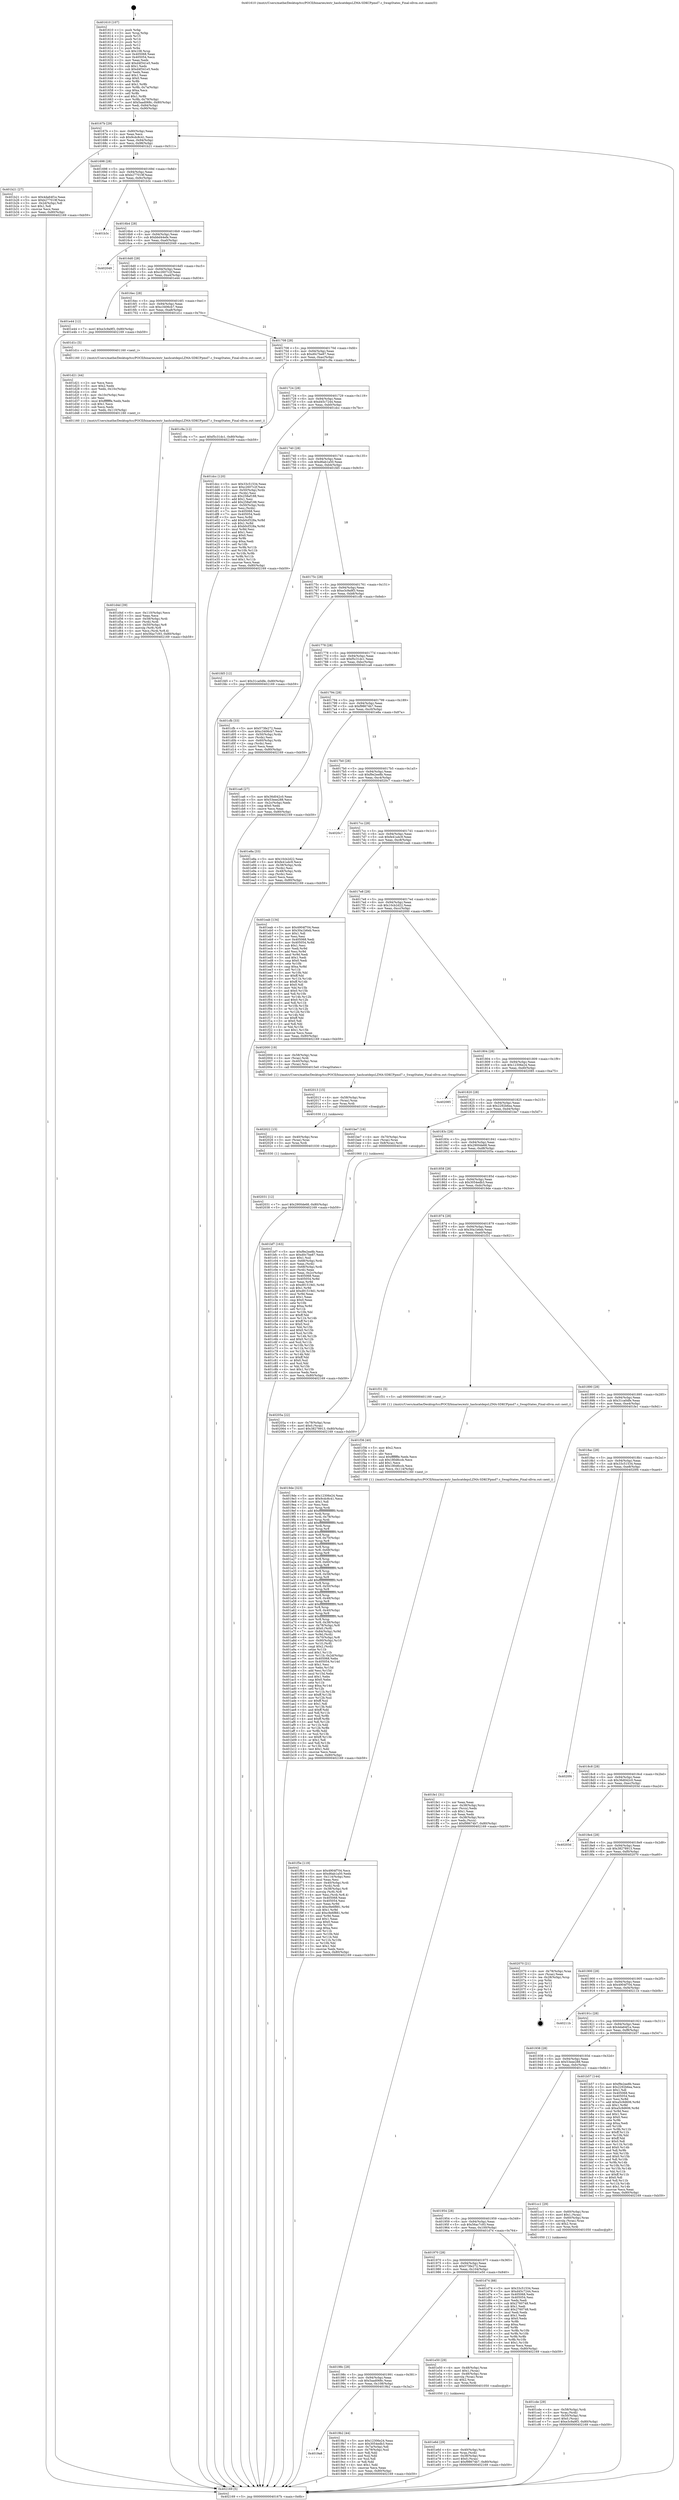 digraph "0x401610" {
  label = "0x401610 (/mnt/c/Users/mathe/Desktop/tcc/POCII/binaries/extr_hashcatdepsLZMA-SDKCPpmd7.c_SwapStates_Final-ollvm.out::main(0))"
  labelloc = "t"
  node[shape=record]

  Entry [label="",width=0.3,height=0.3,shape=circle,fillcolor=black,style=filled]
  "0x40167b" [label="{
     0x40167b [29]\l
     | [instrs]\l
     &nbsp;&nbsp;0x40167b \<+3\>: mov -0x80(%rbp),%eax\l
     &nbsp;&nbsp;0x40167e \<+2\>: mov %eax,%ecx\l
     &nbsp;&nbsp;0x401680 \<+6\>: sub $0x9cdc8c41,%ecx\l
     &nbsp;&nbsp;0x401686 \<+6\>: mov %eax,-0x94(%rbp)\l
     &nbsp;&nbsp;0x40168c \<+6\>: mov %ecx,-0x98(%rbp)\l
     &nbsp;&nbsp;0x401692 \<+6\>: je 0000000000401b21 \<main+0x511\>\l
  }"]
  "0x401b21" [label="{
     0x401b21 [27]\l
     | [instrs]\l
     &nbsp;&nbsp;0x401b21 \<+5\>: mov $0x4da64f1e,%eax\l
     &nbsp;&nbsp;0x401b26 \<+5\>: mov $0xb277019f,%ecx\l
     &nbsp;&nbsp;0x401b2b \<+3\>: mov -0x2d(%rbp),%dl\l
     &nbsp;&nbsp;0x401b2e \<+3\>: test $0x1,%dl\l
     &nbsp;&nbsp;0x401b31 \<+3\>: cmovne %ecx,%eax\l
     &nbsp;&nbsp;0x401b34 \<+3\>: mov %eax,-0x80(%rbp)\l
     &nbsp;&nbsp;0x401b37 \<+5\>: jmp 0000000000402169 \<main+0xb59\>\l
  }"]
  "0x401698" [label="{
     0x401698 [28]\l
     | [instrs]\l
     &nbsp;&nbsp;0x401698 \<+5\>: jmp 000000000040169d \<main+0x8d\>\l
     &nbsp;&nbsp;0x40169d \<+6\>: mov -0x94(%rbp),%eax\l
     &nbsp;&nbsp;0x4016a3 \<+5\>: sub $0xb277019f,%eax\l
     &nbsp;&nbsp;0x4016a8 \<+6\>: mov %eax,-0x9c(%rbp)\l
     &nbsp;&nbsp;0x4016ae \<+6\>: je 0000000000401b3c \<main+0x52c\>\l
  }"]
  Exit [label="",width=0.3,height=0.3,shape=circle,fillcolor=black,style=filled,peripheries=2]
  "0x401b3c" [label="{
     0x401b3c\l
  }", style=dashed]
  "0x4016b4" [label="{
     0x4016b4 [28]\l
     | [instrs]\l
     &nbsp;&nbsp;0x4016b4 \<+5\>: jmp 00000000004016b9 \<main+0xa9\>\l
     &nbsp;&nbsp;0x4016b9 \<+6\>: mov -0x94(%rbp),%eax\l
     &nbsp;&nbsp;0x4016bf \<+5\>: sub $0xbbd44efe,%eax\l
     &nbsp;&nbsp;0x4016c4 \<+6\>: mov %eax,-0xa0(%rbp)\l
     &nbsp;&nbsp;0x4016ca \<+6\>: je 0000000000402049 \<main+0xa39\>\l
  }"]
  "0x402031" [label="{
     0x402031 [12]\l
     | [instrs]\l
     &nbsp;&nbsp;0x402031 \<+7\>: movl $0x2900de68,-0x80(%rbp)\l
     &nbsp;&nbsp;0x402038 \<+5\>: jmp 0000000000402169 \<main+0xb59\>\l
  }"]
  "0x402049" [label="{
     0x402049\l
  }", style=dashed]
  "0x4016d0" [label="{
     0x4016d0 [28]\l
     | [instrs]\l
     &nbsp;&nbsp;0x4016d0 \<+5\>: jmp 00000000004016d5 \<main+0xc5\>\l
     &nbsp;&nbsp;0x4016d5 \<+6\>: mov -0x94(%rbp),%eax\l
     &nbsp;&nbsp;0x4016db \<+5\>: sub $0xc2607c2f,%eax\l
     &nbsp;&nbsp;0x4016e0 \<+6\>: mov %eax,-0xa4(%rbp)\l
     &nbsp;&nbsp;0x4016e6 \<+6\>: je 0000000000401e44 \<main+0x834\>\l
  }"]
  "0x402022" [label="{
     0x402022 [15]\l
     | [instrs]\l
     &nbsp;&nbsp;0x402022 \<+4\>: mov -0x40(%rbp),%rax\l
     &nbsp;&nbsp;0x402026 \<+3\>: mov (%rax),%rax\l
     &nbsp;&nbsp;0x402029 \<+3\>: mov %rax,%rdi\l
     &nbsp;&nbsp;0x40202c \<+5\>: call 0000000000401030 \<free@plt\>\l
     | [calls]\l
     &nbsp;&nbsp;0x401030 \{1\} (unknown)\l
  }"]
  "0x401e44" [label="{
     0x401e44 [12]\l
     | [instrs]\l
     &nbsp;&nbsp;0x401e44 \<+7\>: movl $0xe3c9a9f3,-0x80(%rbp)\l
     &nbsp;&nbsp;0x401e4b \<+5\>: jmp 0000000000402169 \<main+0xb59\>\l
  }"]
  "0x4016ec" [label="{
     0x4016ec [28]\l
     | [instrs]\l
     &nbsp;&nbsp;0x4016ec \<+5\>: jmp 00000000004016f1 \<main+0xe1\>\l
     &nbsp;&nbsp;0x4016f1 \<+6\>: mov -0x94(%rbp),%eax\l
     &nbsp;&nbsp;0x4016f7 \<+5\>: sub $0xc3406cb7,%eax\l
     &nbsp;&nbsp;0x4016fc \<+6\>: mov %eax,-0xa8(%rbp)\l
     &nbsp;&nbsp;0x401702 \<+6\>: je 0000000000401d1c \<main+0x70c\>\l
  }"]
  "0x402013" [label="{
     0x402013 [15]\l
     | [instrs]\l
     &nbsp;&nbsp;0x402013 \<+4\>: mov -0x58(%rbp),%rax\l
     &nbsp;&nbsp;0x402017 \<+3\>: mov (%rax),%rax\l
     &nbsp;&nbsp;0x40201a \<+3\>: mov %rax,%rdi\l
     &nbsp;&nbsp;0x40201d \<+5\>: call 0000000000401030 \<free@plt\>\l
     | [calls]\l
     &nbsp;&nbsp;0x401030 \{1\} (unknown)\l
  }"]
  "0x401d1c" [label="{
     0x401d1c [5]\l
     | [instrs]\l
     &nbsp;&nbsp;0x401d1c \<+5\>: call 0000000000401160 \<next_i\>\l
     | [calls]\l
     &nbsp;&nbsp;0x401160 \{1\} (/mnt/c/Users/mathe/Desktop/tcc/POCII/binaries/extr_hashcatdepsLZMA-SDKCPpmd7.c_SwapStates_Final-ollvm.out::next_i)\l
  }"]
  "0x401708" [label="{
     0x401708 [28]\l
     | [instrs]\l
     &nbsp;&nbsp;0x401708 \<+5\>: jmp 000000000040170d \<main+0xfd\>\l
     &nbsp;&nbsp;0x40170d \<+6\>: mov -0x94(%rbp),%eax\l
     &nbsp;&nbsp;0x401713 \<+5\>: sub $0xd0c7be87,%eax\l
     &nbsp;&nbsp;0x401718 \<+6\>: mov %eax,-0xac(%rbp)\l
     &nbsp;&nbsp;0x40171e \<+6\>: je 0000000000401c9a \<main+0x68a\>\l
  }"]
  "0x401f5e" [label="{
     0x401f5e [119]\l
     | [instrs]\l
     &nbsp;&nbsp;0x401f5e \<+5\>: mov $0x4904f704,%ecx\l
     &nbsp;&nbsp;0x401f63 \<+5\>: mov $0xd6ab1a50,%edx\l
     &nbsp;&nbsp;0x401f68 \<+6\>: mov -0x114(%rbp),%esi\l
     &nbsp;&nbsp;0x401f6e \<+3\>: imul %eax,%esi\l
     &nbsp;&nbsp;0x401f71 \<+4\>: mov -0x40(%rbp),%rdi\l
     &nbsp;&nbsp;0x401f75 \<+3\>: mov (%rdi),%rdi\l
     &nbsp;&nbsp;0x401f78 \<+4\>: mov -0x38(%rbp),%r8\l
     &nbsp;&nbsp;0x401f7c \<+3\>: movslq (%r8),%r8\l
     &nbsp;&nbsp;0x401f7f \<+4\>: mov %esi,(%rdi,%r8,4)\l
     &nbsp;&nbsp;0x401f83 \<+7\>: mov 0x405068,%eax\l
     &nbsp;&nbsp;0x401f8a \<+7\>: mov 0x405054,%esi\l
     &nbsp;&nbsp;0x401f91 \<+3\>: mov %eax,%r9d\l
     &nbsp;&nbsp;0x401f94 \<+7\>: sub $0xc9e6f881,%r9d\l
     &nbsp;&nbsp;0x401f9b \<+4\>: sub $0x1,%r9d\l
     &nbsp;&nbsp;0x401f9f \<+7\>: add $0xc9e6f881,%r9d\l
     &nbsp;&nbsp;0x401fa6 \<+4\>: imul %r9d,%eax\l
     &nbsp;&nbsp;0x401faa \<+3\>: and $0x1,%eax\l
     &nbsp;&nbsp;0x401fad \<+3\>: cmp $0x0,%eax\l
     &nbsp;&nbsp;0x401fb0 \<+4\>: sete %r10b\l
     &nbsp;&nbsp;0x401fb4 \<+3\>: cmp $0xa,%esi\l
     &nbsp;&nbsp;0x401fb7 \<+4\>: setl %r11b\l
     &nbsp;&nbsp;0x401fbb \<+3\>: mov %r10b,%bl\l
     &nbsp;&nbsp;0x401fbe \<+3\>: and %r11b,%bl\l
     &nbsp;&nbsp;0x401fc1 \<+3\>: xor %r11b,%r10b\l
     &nbsp;&nbsp;0x401fc4 \<+3\>: or %r10b,%bl\l
     &nbsp;&nbsp;0x401fc7 \<+3\>: test $0x1,%bl\l
     &nbsp;&nbsp;0x401fca \<+3\>: cmovne %edx,%ecx\l
     &nbsp;&nbsp;0x401fcd \<+3\>: mov %ecx,-0x80(%rbp)\l
     &nbsp;&nbsp;0x401fd0 \<+5\>: jmp 0000000000402169 \<main+0xb59\>\l
  }"]
  "0x401c9a" [label="{
     0x401c9a [12]\l
     | [instrs]\l
     &nbsp;&nbsp;0x401c9a \<+7\>: movl $0xf5c31dc1,-0x80(%rbp)\l
     &nbsp;&nbsp;0x401ca1 \<+5\>: jmp 0000000000402169 \<main+0xb59\>\l
  }"]
  "0x401724" [label="{
     0x401724 [28]\l
     | [instrs]\l
     &nbsp;&nbsp;0x401724 \<+5\>: jmp 0000000000401729 \<main+0x119\>\l
     &nbsp;&nbsp;0x401729 \<+6\>: mov -0x94(%rbp),%eax\l
     &nbsp;&nbsp;0x40172f \<+5\>: sub $0xd45c7244,%eax\l
     &nbsp;&nbsp;0x401734 \<+6\>: mov %eax,-0xb0(%rbp)\l
     &nbsp;&nbsp;0x40173a \<+6\>: je 0000000000401dcc \<main+0x7bc\>\l
  }"]
  "0x401f36" [label="{
     0x401f36 [40]\l
     | [instrs]\l
     &nbsp;&nbsp;0x401f36 \<+5\>: mov $0x2,%ecx\l
     &nbsp;&nbsp;0x401f3b \<+1\>: cltd\l
     &nbsp;&nbsp;0x401f3c \<+2\>: idiv %ecx\l
     &nbsp;&nbsp;0x401f3e \<+6\>: imul $0xfffffffe,%edx,%ecx\l
     &nbsp;&nbsp;0x401f44 \<+6\>: sub $0x180d6ccb,%ecx\l
     &nbsp;&nbsp;0x401f4a \<+3\>: add $0x1,%ecx\l
     &nbsp;&nbsp;0x401f4d \<+6\>: add $0x180d6ccb,%ecx\l
     &nbsp;&nbsp;0x401f53 \<+6\>: mov %ecx,-0x114(%rbp)\l
     &nbsp;&nbsp;0x401f59 \<+5\>: call 0000000000401160 \<next_i\>\l
     | [calls]\l
     &nbsp;&nbsp;0x401160 \{1\} (/mnt/c/Users/mathe/Desktop/tcc/POCII/binaries/extr_hashcatdepsLZMA-SDKCPpmd7.c_SwapStates_Final-ollvm.out::next_i)\l
  }"]
  "0x401dcc" [label="{
     0x401dcc [120]\l
     | [instrs]\l
     &nbsp;&nbsp;0x401dcc \<+5\>: mov $0x33c51534,%eax\l
     &nbsp;&nbsp;0x401dd1 \<+5\>: mov $0xc2607c2f,%ecx\l
     &nbsp;&nbsp;0x401dd6 \<+4\>: mov -0x50(%rbp),%rdx\l
     &nbsp;&nbsp;0x401dda \<+2\>: mov (%rdx),%esi\l
     &nbsp;&nbsp;0x401ddc \<+6\>: sub $0x258af188,%esi\l
     &nbsp;&nbsp;0x401de2 \<+3\>: add $0x1,%esi\l
     &nbsp;&nbsp;0x401de5 \<+6\>: add $0x258af188,%esi\l
     &nbsp;&nbsp;0x401deb \<+4\>: mov -0x50(%rbp),%rdx\l
     &nbsp;&nbsp;0x401def \<+2\>: mov %esi,(%rdx)\l
     &nbsp;&nbsp;0x401df1 \<+7\>: mov 0x405068,%esi\l
     &nbsp;&nbsp;0x401df8 \<+7\>: mov 0x405054,%edi\l
     &nbsp;&nbsp;0x401dff \<+3\>: mov %esi,%r8d\l
     &nbsp;&nbsp;0x401e02 \<+7\>: add $0xb0cf328a,%r8d\l
     &nbsp;&nbsp;0x401e09 \<+4\>: sub $0x1,%r8d\l
     &nbsp;&nbsp;0x401e0d \<+7\>: sub $0xb0cf328a,%r8d\l
     &nbsp;&nbsp;0x401e14 \<+4\>: imul %r8d,%esi\l
     &nbsp;&nbsp;0x401e18 \<+3\>: and $0x1,%esi\l
     &nbsp;&nbsp;0x401e1b \<+3\>: cmp $0x0,%esi\l
     &nbsp;&nbsp;0x401e1e \<+4\>: sete %r9b\l
     &nbsp;&nbsp;0x401e22 \<+3\>: cmp $0xa,%edi\l
     &nbsp;&nbsp;0x401e25 \<+4\>: setl %r10b\l
     &nbsp;&nbsp;0x401e29 \<+3\>: mov %r9b,%r11b\l
     &nbsp;&nbsp;0x401e2c \<+3\>: and %r10b,%r11b\l
     &nbsp;&nbsp;0x401e2f \<+3\>: xor %r10b,%r9b\l
     &nbsp;&nbsp;0x401e32 \<+3\>: or %r9b,%r11b\l
     &nbsp;&nbsp;0x401e35 \<+4\>: test $0x1,%r11b\l
     &nbsp;&nbsp;0x401e39 \<+3\>: cmovne %ecx,%eax\l
     &nbsp;&nbsp;0x401e3c \<+3\>: mov %eax,-0x80(%rbp)\l
     &nbsp;&nbsp;0x401e3f \<+5\>: jmp 0000000000402169 \<main+0xb59\>\l
  }"]
  "0x401740" [label="{
     0x401740 [28]\l
     | [instrs]\l
     &nbsp;&nbsp;0x401740 \<+5\>: jmp 0000000000401745 \<main+0x135\>\l
     &nbsp;&nbsp;0x401745 \<+6\>: mov -0x94(%rbp),%eax\l
     &nbsp;&nbsp;0x40174b \<+5\>: sub $0xd6ab1a50,%eax\l
     &nbsp;&nbsp;0x401750 \<+6\>: mov %eax,-0xb4(%rbp)\l
     &nbsp;&nbsp;0x401756 \<+6\>: je 0000000000401fd5 \<main+0x9c5\>\l
  }"]
  "0x401e6d" [label="{
     0x401e6d [29]\l
     | [instrs]\l
     &nbsp;&nbsp;0x401e6d \<+4\>: mov -0x40(%rbp),%rdi\l
     &nbsp;&nbsp;0x401e71 \<+3\>: mov %rax,(%rdi)\l
     &nbsp;&nbsp;0x401e74 \<+4\>: mov -0x38(%rbp),%rax\l
     &nbsp;&nbsp;0x401e78 \<+6\>: movl $0x0,(%rax)\l
     &nbsp;&nbsp;0x401e7e \<+7\>: movl $0xf98674b7,-0x80(%rbp)\l
     &nbsp;&nbsp;0x401e85 \<+5\>: jmp 0000000000402169 \<main+0xb59\>\l
  }"]
  "0x401fd5" [label="{
     0x401fd5 [12]\l
     | [instrs]\l
     &nbsp;&nbsp;0x401fd5 \<+7\>: movl $0x31ca0dfe,-0x80(%rbp)\l
     &nbsp;&nbsp;0x401fdc \<+5\>: jmp 0000000000402169 \<main+0xb59\>\l
  }"]
  "0x40175c" [label="{
     0x40175c [28]\l
     | [instrs]\l
     &nbsp;&nbsp;0x40175c \<+5\>: jmp 0000000000401761 \<main+0x151\>\l
     &nbsp;&nbsp;0x401761 \<+6\>: mov -0x94(%rbp),%eax\l
     &nbsp;&nbsp;0x401767 \<+5\>: sub $0xe3c9a9f3,%eax\l
     &nbsp;&nbsp;0x40176c \<+6\>: mov %eax,-0xb8(%rbp)\l
     &nbsp;&nbsp;0x401772 \<+6\>: je 0000000000401cfb \<main+0x6eb\>\l
  }"]
  "0x401d4d" [label="{
     0x401d4d [39]\l
     | [instrs]\l
     &nbsp;&nbsp;0x401d4d \<+6\>: mov -0x110(%rbp),%ecx\l
     &nbsp;&nbsp;0x401d53 \<+3\>: imul %eax,%ecx\l
     &nbsp;&nbsp;0x401d56 \<+4\>: mov -0x58(%rbp),%rdi\l
     &nbsp;&nbsp;0x401d5a \<+3\>: mov (%rdi),%rdi\l
     &nbsp;&nbsp;0x401d5d \<+4\>: mov -0x50(%rbp),%r8\l
     &nbsp;&nbsp;0x401d61 \<+3\>: movslq (%r8),%r8\l
     &nbsp;&nbsp;0x401d64 \<+4\>: mov %ecx,(%rdi,%r8,4)\l
     &nbsp;&nbsp;0x401d68 \<+7\>: movl $0x56ac7c93,-0x80(%rbp)\l
     &nbsp;&nbsp;0x401d6f \<+5\>: jmp 0000000000402169 \<main+0xb59\>\l
  }"]
  "0x401cfb" [label="{
     0x401cfb [33]\l
     | [instrs]\l
     &nbsp;&nbsp;0x401cfb \<+5\>: mov $0x573fe272,%eax\l
     &nbsp;&nbsp;0x401d00 \<+5\>: mov $0xc3406cb7,%ecx\l
     &nbsp;&nbsp;0x401d05 \<+4\>: mov -0x50(%rbp),%rdx\l
     &nbsp;&nbsp;0x401d09 \<+2\>: mov (%rdx),%esi\l
     &nbsp;&nbsp;0x401d0b \<+4\>: mov -0x60(%rbp),%rdx\l
     &nbsp;&nbsp;0x401d0f \<+2\>: cmp (%rdx),%esi\l
     &nbsp;&nbsp;0x401d11 \<+3\>: cmovl %ecx,%eax\l
     &nbsp;&nbsp;0x401d14 \<+3\>: mov %eax,-0x80(%rbp)\l
     &nbsp;&nbsp;0x401d17 \<+5\>: jmp 0000000000402169 \<main+0xb59\>\l
  }"]
  "0x401778" [label="{
     0x401778 [28]\l
     | [instrs]\l
     &nbsp;&nbsp;0x401778 \<+5\>: jmp 000000000040177d \<main+0x16d\>\l
     &nbsp;&nbsp;0x40177d \<+6\>: mov -0x94(%rbp),%eax\l
     &nbsp;&nbsp;0x401783 \<+5\>: sub $0xf5c31dc1,%eax\l
     &nbsp;&nbsp;0x401788 \<+6\>: mov %eax,-0xbc(%rbp)\l
     &nbsp;&nbsp;0x40178e \<+6\>: je 0000000000401ca6 \<main+0x696\>\l
  }"]
  "0x401d21" [label="{
     0x401d21 [44]\l
     | [instrs]\l
     &nbsp;&nbsp;0x401d21 \<+2\>: xor %ecx,%ecx\l
     &nbsp;&nbsp;0x401d23 \<+5\>: mov $0x2,%edx\l
     &nbsp;&nbsp;0x401d28 \<+6\>: mov %edx,-0x10c(%rbp)\l
     &nbsp;&nbsp;0x401d2e \<+1\>: cltd\l
     &nbsp;&nbsp;0x401d2f \<+6\>: mov -0x10c(%rbp),%esi\l
     &nbsp;&nbsp;0x401d35 \<+2\>: idiv %esi\l
     &nbsp;&nbsp;0x401d37 \<+6\>: imul $0xfffffffe,%edx,%edx\l
     &nbsp;&nbsp;0x401d3d \<+3\>: sub $0x1,%ecx\l
     &nbsp;&nbsp;0x401d40 \<+2\>: sub %ecx,%edx\l
     &nbsp;&nbsp;0x401d42 \<+6\>: mov %edx,-0x110(%rbp)\l
     &nbsp;&nbsp;0x401d48 \<+5\>: call 0000000000401160 \<next_i\>\l
     | [calls]\l
     &nbsp;&nbsp;0x401160 \{1\} (/mnt/c/Users/mathe/Desktop/tcc/POCII/binaries/extr_hashcatdepsLZMA-SDKCPpmd7.c_SwapStates_Final-ollvm.out::next_i)\l
  }"]
  "0x401ca6" [label="{
     0x401ca6 [27]\l
     | [instrs]\l
     &nbsp;&nbsp;0x401ca6 \<+5\>: mov $0x36d042c0,%eax\l
     &nbsp;&nbsp;0x401cab \<+5\>: mov $0x53eee288,%ecx\l
     &nbsp;&nbsp;0x401cb0 \<+3\>: mov -0x2c(%rbp),%edx\l
     &nbsp;&nbsp;0x401cb3 \<+3\>: cmp $0x0,%edx\l
     &nbsp;&nbsp;0x401cb6 \<+3\>: cmove %ecx,%eax\l
     &nbsp;&nbsp;0x401cb9 \<+3\>: mov %eax,-0x80(%rbp)\l
     &nbsp;&nbsp;0x401cbc \<+5\>: jmp 0000000000402169 \<main+0xb59\>\l
  }"]
  "0x401794" [label="{
     0x401794 [28]\l
     | [instrs]\l
     &nbsp;&nbsp;0x401794 \<+5\>: jmp 0000000000401799 \<main+0x189\>\l
     &nbsp;&nbsp;0x401799 \<+6\>: mov -0x94(%rbp),%eax\l
     &nbsp;&nbsp;0x40179f \<+5\>: sub $0xf98674b7,%eax\l
     &nbsp;&nbsp;0x4017a4 \<+6\>: mov %eax,-0xc0(%rbp)\l
     &nbsp;&nbsp;0x4017aa \<+6\>: je 0000000000401e8a \<main+0x87a\>\l
  }"]
  "0x401cde" [label="{
     0x401cde [29]\l
     | [instrs]\l
     &nbsp;&nbsp;0x401cde \<+4\>: mov -0x58(%rbp),%rdi\l
     &nbsp;&nbsp;0x401ce2 \<+3\>: mov %rax,(%rdi)\l
     &nbsp;&nbsp;0x401ce5 \<+4\>: mov -0x50(%rbp),%rax\l
     &nbsp;&nbsp;0x401ce9 \<+6\>: movl $0x0,(%rax)\l
     &nbsp;&nbsp;0x401cef \<+7\>: movl $0xe3c9a9f3,-0x80(%rbp)\l
     &nbsp;&nbsp;0x401cf6 \<+5\>: jmp 0000000000402169 \<main+0xb59\>\l
  }"]
  "0x401e8a" [label="{
     0x401e8a [33]\l
     | [instrs]\l
     &nbsp;&nbsp;0x401e8a \<+5\>: mov $0x10cb2d22,%eax\l
     &nbsp;&nbsp;0x401e8f \<+5\>: mov $0xfe41a4c9,%ecx\l
     &nbsp;&nbsp;0x401e94 \<+4\>: mov -0x38(%rbp),%rdx\l
     &nbsp;&nbsp;0x401e98 \<+2\>: mov (%rdx),%esi\l
     &nbsp;&nbsp;0x401e9a \<+4\>: mov -0x48(%rbp),%rdx\l
     &nbsp;&nbsp;0x401e9e \<+2\>: cmp (%rdx),%esi\l
     &nbsp;&nbsp;0x401ea0 \<+3\>: cmovl %ecx,%eax\l
     &nbsp;&nbsp;0x401ea3 \<+3\>: mov %eax,-0x80(%rbp)\l
     &nbsp;&nbsp;0x401ea6 \<+5\>: jmp 0000000000402169 \<main+0xb59\>\l
  }"]
  "0x4017b0" [label="{
     0x4017b0 [28]\l
     | [instrs]\l
     &nbsp;&nbsp;0x4017b0 \<+5\>: jmp 00000000004017b5 \<main+0x1a5\>\l
     &nbsp;&nbsp;0x4017b5 \<+6\>: mov -0x94(%rbp),%eax\l
     &nbsp;&nbsp;0x4017bb \<+5\>: sub $0xf9e2ee8b,%eax\l
     &nbsp;&nbsp;0x4017c0 \<+6\>: mov %eax,-0xc4(%rbp)\l
     &nbsp;&nbsp;0x4017c6 \<+6\>: je 00000000004020c7 \<main+0xab7\>\l
  }"]
  "0x401bf7" [label="{
     0x401bf7 [163]\l
     | [instrs]\l
     &nbsp;&nbsp;0x401bf7 \<+5\>: mov $0xf9e2ee8b,%ecx\l
     &nbsp;&nbsp;0x401bfc \<+5\>: mov $0xd0c7be87,%edx\l
     &nbsp;&nbsp;0x401c01 \<+3\>: mov $0x1,%sil\l
     &nbsp;&nbsp;0x401c04 \<+4\>: mov -0x68(%rbp),%rdi\l
     &nbsp;&nbsp;0x401c08 \<+2\>: mov %eax,(%rdi)\l
     &nbsp;&nbsp;0x401c0a \<+4\>: mov -0x68(%rbp),%rdi\l
     &nbsp;&nbsp;0x401c0e \<+2\>: mov (%rdi),%eax\l
     &nbsp;&nbsp;0x401c10 \<+3\>: mov %eax,-0x2c(%rbp)\l
     &nbsp;&nbsp;0x401c13 \<+7\>: mov 0x405068,%eax\l
     &nbsp;&nbsp;0x401c1a \<+8\>: mov 0x405054,%r8d\l
     &nbsp;&nbsp;0x401c22 \<+3\>: mov %eax,%r9d\l
     &nbsp;&nbsp;0x401c25 \<+7\>: sub $0xd91519d1,%r9d\l
     &nbsp;&nbsp;0x401c2c \<+4\>: sub $0x1,%r9d\l
     &nbsp;&nbsp;0x401c30 \<+7\>: add $0xd91519d1,%r9d\l
     &nbsp;&nbsp;0x401c37 \<+4\>: imul %r9d,%eax\l
     &nbsp;&nbsp;0x401c3b \<+3\>: and $0x1,%eax\l
     &nbsp;&nbsp;0x401c3e \<+3\>: cmp $0x0,%eax\l
     &nbsp;&nbsp;0x401c41 \<+4\>: sete %r10b\l
     &nbsp;&nbsp;0x401c45 \<+4\>: cmp $0xa,%r8d\l
     &nbsp;&nbsp;0x401c49 \<+4\>: setl %r11b\l
     &nbsp;&nbsp;0x401c4d \<+3\>: mov %r10b,%bl\l
     &nbsp;&nbsp;0x401c50 \<+3\>: xor $0xff,%bl\l
     &nbsp;&nbsp;0x401c53 \<+3\>: mov %r11b,%r14b\l
     &nbsp;&nbsp;0x401c56 \<+4\>: xor $0xff,%r14b\l
     &nbsp;&nbsp;0x401c5a \<+4\>: xor $0x0,%sil\l
     &nbsp;&nbsp;0x401c5e \<+3\>: mov %bl,%r15b\l
     &nbsp;&nbsp;0x401c61 \<+4\>: and $0x0,%r15b\l
     &nbsp;&nbsp;0x401c65 \<+3\>: and %sil,%r10b\l
     &nbsp;&nbsp;0x401c68 \<+3\>: mov %r14b,%r12b\l
     &nbsp;&nbsp;0x401c6b \<+4\>: and $0x0,%r12b\l
     &nbsp;&nbsp;0x401c6f \<+3\>: and %sil,%r11b\l
     &nbsp;&nbsp;0x401c72 \<+3\>: or %r10b,%r15b\l
     &nbsp;&nbsp;0x401c75 \<+3\>: or %r11b,%r12b\l
     &nbsp;&nbsp;0x401c78 \<+3\>: xor %r12b,%r15b\l
     &nbsp;&nbsp;0x401c7b \<+3\>: or %r14b,%bl\l
     &nbsp;&nbsp;0x401c7e \<+3\>: xor $0xff,%bl\l
     &nbsp;&nbsp;0x401c81 \<+4\>: or $0x0,%sil\l
     &nbsp;&nbsp;0x401c85 \<+3\>: and %sil,%bl\l
     &nbsp;&nbsp;0x401c88 \<+3\>: or %bl,%r15b\l
     &nbsp;&nbsp;0x401c8b \<+4\>: test $0x1,%r15b\l
     &nbsp;&nbsp;0x401c8f \<+3\>: cmovne %edx,%ecx\l
     &nbsp;&nbsp;0x401c92 \<+3\>: mov %ecx,-0x80(%rbp)\l
     &nbsp;&nbsp;0x401c95 \<+5\>: jmp 0000000000402169 \<main+0xb59\>\l
  }"]
  "0x4020c7" [label="{
     0x4020c7\l
  }", style=dashed]
  "0x4017cc" [label="{
     0x4017cc [28]\l
     | [instrs]\l
     &nbsp;&nbsp;0x4017cc \<+5\>: jmp 00000000004017d1 \<main+0x1c1\>\l
     &nbsp;&nbsp;0x4017d1 \<+6\>: mov -0x94(%rbp),%eax\l
     &nbsp;&nbsp;0x4017d7 \<+5\>: sub $0xfe41a4c9,%eax\l
     &nbsp;&nbsp;0x4017dc \<+6\>: mov %eax,-0xc8(%rbp)\l
     &nbsp;&nbsp;0x4017e2 \<+6\>: je 0000000000401eab \<main+0x89b\>\l
  }"]
  "0x401610" [label="{
     0x401610 [107]\l
     | [instrs]\l
     &nbsp;&nbsp;0x401610 \<+1\>: push %rbp\l
     &nbsp;&nbsp;0x401611 \<+3\>: mov %rsp,%rbp\l
     &nbsp;&nbsp;0x401614 \<+2\>: push %r15\l
     &nbsp;&nbsp;0x401616 \<+2\>: push %r14\l
     &nbsp;&nbsp;0x401618 \<+2\>: push %r13\l
     &nbsp;&nbsp;0x40161a \<+2\>: push %r12\l
     &nbsp;&nbsp;0x40161c \<+1\>: push %rbx\l
     &nbsp;&nbsp;0x40161d \<+7\>: sub $0x108,%rsp\l
     &nbsp;&nbsp;0x401624 \<+7\>: mov 0x405068,%eax\l
     &nbsp;&nbsp;0x40162b \<+7\>: mov 0x405054,%ecx\l
     &nbsp;&nbsp;0x401632 \<+2\>: mov %eax,%edx\l
     &nbsp;&nbsp;0x401634 \<+6\>: add $0xd4f341e5,%edx\l
     &nbsp;&nbsp;0x40163a \<+3\>: sub $0x1,%edx\l
     &nbsp;&nbsp;0x40163d \<+6\>: sub $0xd4f341e5,%edx\l
     &nbsp;&nbsp;0x401643 \<+3\>: imul %edx,%eax\l
     &nbsp;&nbsp;0x401646 \<+3\>: and $0x1,%eax\l
     &nbsp;&nbsp;0x401649 \<+3\>: cmp $0x0,%eax\l
     &nbsp;&nbsp;0x40164c \<+4\>: sete %r8b\l
     &nbsp;&nbsp;0x401650 \<+4\>: and $0x1,%r8b\l
     &nbsp;&nbsp;0x401654 \<+4\>: mov %r8b,-0x7a(%rbp)\l
     &nbsp;&nbsp;0x401658 \<+3\>: cmp $0xa,%ecx\l
     &nbsp;&nbsp;0x40165b \<+4\>: setl %r8b\l
     &nbsp;&nbsp;0x40165f \<+4\>: and $0x1,%r8b\l
     &nbsp;&nbsp;0x401663 \<+4\>: mov %r8b,-0x79(%rbp)\l
     &nbsp;&nbsp;0x401667 \<+7\>: movl $0x5aad068c,-0x80(%rbp)\l
     &nbsp;&nbsp;0x40166e \<+6\>: mov %edi,-0x84(%rbp)\l
     &nbsp;&nbsp;0x401674 \<+7\>: mov %rsi,-0x90(%rbp)\l
  }"]
  "0x401eab" [label="{
     0x401eab [134]\l
     | [instrs]\l
     &nbsp;&nbsp;0x401eab \<+5\>: mov $0x4904f704,%eax\l
     &nbsp;&nbsp;0x401eb0 \<+5\>: mov $0x30a1b6eb,%ecx\l
     &nbsp;&nbsp;0x401eb5 \<+2\>: mov $0x1,%dl\l
     &nbsp;&nbsp;0x401eb7 \<+2\>: xor %esi,%esi\l
     &nbsp;&nbsp;0x401eb9 \<+7\>: mov 0x405068,%edi\l
     &nbsp;&nbsp;0x401ec0 \<+8\>: mov 0x405054,%r8d\l
     &nbsp;&nbsp;0x401ec8 \<+3\>: sub $0x1,%esi\l
     &nbsp;&nbsp;0x401ecb \<+3\>: mov %edi,%r9d\l
     &nbsp;&nbsp;0x401ece \<+3\>: add %esi,%r9d\l
     &nbsp;&nbsp;0x401ed1 \<+4\>: imul %r9d,%edi\l
     &nbsp;&nbsp;0x401ed5 \<+3\>: and $0x1,%edi\l
     &nbsp;&nbsp;0x401ed8 \<+3\>: cmp $0x0,%edi\l
     &nbsp;&nbsp;0x401edb \<+4\>: sete %r10b\l
     &nbsp;&nbsp;0x401edf \<+4\>: cmp $0xa,%r8d\l
     &nbsp;&nbsp;0x401ee3 \<+4\>: setl %r11b\l
     &nbsp;&nbsp;0x401ee7 \<+3\>: mov %r10b,%bl\l
     &nbsp;&nbsp;0x401eea \<+3\>: xor $0xff,%bl\l
     &nbsp;&nbsp;0x401eed \<+3\>: mov %r11b,%r14b\l
     &nbsp;&nbsp;0x401ef0 \<+4\>: xor $0xff,%r14b\l
     &nbsp;&nbsp;0x401ef4 \<+3\>: xor $0x0,%dl\l
     &nbsp;&nbsp;0x401ef7 \<+3\>: mov %bl,%r15b\l
     &nbsp;&nbsp;0x401efa \<+4\>: and $0x0,%r15b\l
     &nbsp;&nbsp;0x401efe \<+3\>: and %dl,%r10b\l
     &nbsp;&nbsp;0x401f01 \<+3\>: mov %r14b,%r12b\l
     &nbsp;&nbsp;0x401f04 \<+4\>: and $0x0,%r12b\l
     &nbsp;&nbsp;0x401f08 \<+3\>: and %dl,%r11b\l
     &nbsp;&nbsp;0x401f0b \<+3\>: or %r10b,%r15b\l
     &nbsp;&nbsp;0x401f0e \<+3\>: or %r11b,%r12b\l
     &nbsp;&nbsp;0x401f11 \<+3\>: xor %r12b,%r15b\l
     &nbsp;&nbsp;0x401f14 \<+3\>: or %r14b,%bl\l
     &nbsp;&nbsp;0x401f17 \<+3\>: xor $0xff,%bl\l
     &nbsp;&nbsp;0x401f1a \<+3\>: or $0x0,%dl\l
     &nbsp;&nbsp;0x401f1d \<+2\>: and %dl,%bl\l
     &nbsp;&nbsp;0x401f1f \<+3\>: or %bl,%r15b\l
     &nbsp;&nbsp;0x401f22 \<+4\>: test $0x1,%r15b\l
     &nbsp;&nbsp;0x401f26 \<+3\>: cmovne %ecx,%eax\l
     &nbsp;&nbsp;0x401f29 \<+3\>: mov %eax,-0x80(%rbp)\l
     &nbsp;&nbsp;0x401f2c \<+5\>: jmp 0000000000402169 \<main+0xb59\>\l
  }"]
  "0x4017e8" [label="{
     0x4017e8 [28]\l
     | [instrs]\l
     &nbsp;&nbsp;0x4017e8 \<+5\>: jmp 00000000004017ed \<main+0x1dd\>\l
     &nbsp;&nbsp;0x4017ed \<+6\>: mov -0x94(%rbp),%eax\l
     &nbsp;&nbsp;0x4017f3 \<+5\>: sub $0x10cb2d22,%eax\l
     &nbsp;&nbsp;0x4017f8 \<+6\>: mov %eax,-0xcc(%rbp)\l
     &nbsp;&nbsp;0x4017fe \<+6\>: je 0000000000402000 \<main+0x9f0\>\l
  }"]
  "0x402169" [label="{
     0x402169 [5]\l
     | [instrs]\l
     &nbsp;&nbsp;0x402169 \<+5\>: jmp 000000000040167b \<main+0x6b\>\l
  }"]
  "0x402000" [label="{
     0x402000 [19]\l
     | [instrs]\l
     &nbsp;&nbsp;0x402000 \<+4\>: mov -0x58(%rbp),%rax\l
     &nbsp;&nbsp;0x402004 \<+3\>: mov (%rax),%rdi\l
     &nbsp;&nbsp;0x402007 \<+4\>: mov -0x40(%rbp),%rax\l
     &nbsp;&nbsp;0x40200b \<+3\>: mov (%rax),%rsi\l
     &nbsp;&nbsp;0x40200e \<+5\>: call 00000000004015e0 \<SwapStates\>\l
     | [calls]\l
     &nbsp;&nbsp;0x4015e0 \{1\} (/mnt/c/Users/mathe/Desktop/tcc/POCII/binaries/extr_hashcatdepsLZMA-SDKCPpmd7.c_SwapStates_Final-ollvm.out::SwapStates)\l
  }"]
  "0x401804" [label="{
     0x401804 [28]\l
     | [instrs]\l
     &nbsp;&nbsp;0x401804 \<+5\>: jmp 0000000000401809 \<main+0x1f9\>\l
     &nbsp;&nbsp;0x401809 \<+6\>: mov -0x94(%rbp),%eax\l
     &nbsp;&nbsp;0x40180f \<+5\>: sub $0x12306e24,%eax\l
     &nbsp;&nbsp;0x401814 \<+6\>: mov %eax,-0xd0(%rbp)\l
     &nbsp;&nbsp;0x40181a \<+6\>: je 0000000000402085 \<main+0xa75\>\l
  }"]
  "0x4019a8" [label="{
     0x4019a8\l
  }", style=dashed]
  "0x402085" [label="{
     0x402085\l
  }", style=dashed]
  "0x401820" [label="{
     0x401820 [28]\l
     | [instrs]\l
     &nbsp;&nbsp;0x401820 \<+5\>: jmp 0000000000401825 \<main+0x215\>\l
     &nbsp;&nbsp;0x401825 \<+6\>: mov -0x94(%rbp),%eax\l
     &nbsp;&nbsp;0x40182b \<+5\>: sub $0x2292b6ea,%eax\l
     &nbsp;&nbsp;0x401830 \<+6\>: mov %eax,-0xd4(%rbp)\l
     &nbsp;&nbsp;0x401836 \<+6\>: je 0000000000401be7 \<main+0x5d7\>\l
  }"]
  "0x4019b2" [label="{
     0x4019b2 [44]\l
     | [instrs]\l
     &nbsp;&nbsp;0x4019b2 \<+5\>: mov $0x12306e24,%eax\l
     &nbsp;&nbsp;0x4019b7 \<+5\>: mov $0x3054edb3,%ecx\l
     &nbsp;&nbsp;0x4019bc \<+3\>: mov -0x7a(%rbp),%dl\l
     &nbsp;&nbsp;0x4019bf \<+4\>: mov -0x79(%rbp),%sil\l
     &nbsp;&nbsp;0x4019c3 \<+3\>: mov %dl,%dil\l
     &nbsp;&nbsp;0x4019c6 \<+3\>: and %sil,%dil\l
     &nbsp;&nbsp;0x4019c9 \<+3\>: xor %sil,%dl\l
     &nbsp;&nbsp;0x4019cc \<+3\>: or %dl,%dil\l
     &nbsp;&nbsp;0x4019cf \<+4\>: test $0x1,%dil\l
     &nbsp;&nbsp;0x4019d3 \<+3\>: cmovne %ecx,%eax\l
     &nbsp;&nbsp;0x4019d6 \<+3\>: mov %eax,-0x80(%rbp)\l
     &nbsp;&nbsp;0x4019d9 \<+5\>: jmp 0000000000402169 \<main+0xb59\>\l
  }"]
  "0x401be7" [label="{
     0x401be7 [16]\l
     | [instrs]\l
     &nbsp;&nbsp;0x401be7 \<+4\>: mov -0x70(%rbp),%rax\l
     &nbsp;&nbsp;0x401beb \<+3\>: mov (%rax),%rax\l
     &nbsp;&nbsp;0x401bee \<+4\>: mov 0x8(%rax),%rdi\l
     &nbsp;&nbsp;0x401bf2 \<+5\>: call 0000000000401060 \<atoi@plt\>\l
     | [calls]\l
     &nbsp;&nbsp;0x401060 \{1\} (unknown)\l
  }"]
  "0x40183c" [label="{
     0x40183c [28]\l
     | [instrs]\l
     &nbsp;&nbsp;0x40183c \<+5\>: jmp 0000000000401841 \<main+0x231\>\l
     &nbsp;&nbsp;0x401841 \<+6\>: mov -0x94(%rbp),%eax\l
     &nbsp;&nbsp;0x401847 \<+5\>: sub $0x2900de68,%eax\l
     &nbsp;&nbsp;0x40184c \<+6\>: mov %eax,-0xd8(%rbp)\l
     &nbsp;&nbsp;0x401852 \<+6\>: je 000000000040205a \<main+0xa4a\>\l
  }"]
  "0x40198c" [label="{
     0x40198c [28]\l
     | [instrs]\l
     &nbsp;&nbsp;0x40198c \<+5\>: jmp 0000000000401991 \<main+0x381\>\l
     &nbsp;&nbsp;0x401991 \<+6\>: mov -0x94(%rbp),%eax\l
     &nbsp;&nbsp;0x401997 \<+5\>: sub $0x5aad068c,%eax\l
     &nbsp;&nbsp;0x40199c \<+6\>: mov %eax,-0x108(%rbp)\l
     &nbsp;&nbsp;0x4019a2 \<+6\>: je 00000000004019b2 \<main+0x3a2\>\l
  }"]
  "0x40205a" [label="{
     0x40205a [22]\l
     | [instrs]\l
     &nbsp;&nbsp;0x40205a \<+4\>: mov -0x78(%rbp),%rax\l
     &nbsp;&nbsp;0x40205e \<+6\>: movl $0x0,(%rax)\l
     &nbsp;&nbsp;0x402064 \<+7\>: movl $0x38278913,-0x80(%rbp)\l
     &nbsp;&nbsp;0x40206b \<+5\>: jmp 0000000000402169 \<main+0xb59\>\l
  }"]
  "0x401858" [label="{
     0x401858 [28]\l
     | [instrs]\l
     &nbsp;&nbsp;0x401858 \<+5\>: jmp 000000000040185d \<main+0x24d\>\l
     &nbsp;&nbsp;0x40185d \<+6\>: mov -0x94(%rbp),%eax\l
     &nbsp;&nbsp;0x401863 \<+5\>: sub $0x3054edb3,%eax\l
     &nbsp;&nbsp;0x401868 \<+6\>: mov %eax,-0xdc(%rbp)\l
     &nbsp;&nbsp;0x40186e \<+6\>: je 00000000004019de \<main+0x3ce\>\l
  }"]
  "0x401e50" [label="{
     0x401e50 [29]\l
     | [instrs]\l
     &nbsp;&nbsp;0x401e50 \<+4\>: mov -0x48(%rbp),%rax\l
     &nbsp;&nbsp;0x401e54 \<+6\>: movl $0x1,(%rax)\l
     &nbsp;&nbsp;0x401e5a \<+4\>: mov -0x48(%rbp),%rax\l
     &nbsp;&nbsp;0x401e5e \<+3\>: movslq (%rax),%rax\l
     &nbsp;&nbsp;0x401e61 \<+4\>: shl $0x2,%rax\l
     &nbsp;&nbsp;0x401e65 \<+3\>: mov %rax,%rdi\l
     &nbsp;&nbsp;0x401e68 \<+5\>: call 0000000000401050 \<malloc@plt\>\l
     | [calls]\l
     &nbsp;&nbsp;0x401050 \{1\} (unknown)\l
  }"]
  "0x4019de" [label="{
     0x4019de [323]\l
     | [instrs]\l
     &nbsp;&nbsp;0x4019de \<+5\>: mov $0x12306e24,%eax\l
     &nbsp;&nbsp;0x4019e3 \<+5\>: mov $0x9cdc8c41,%ecx\l
     &nbsp;&nbsp;0x4019e8 \<+2\>: mov $0x1,%dl\l
     &nbsp;&nbsp;0x4019ea \<+2\>: xor %esi,%esi\l
     &nbsp;&nbsp;0x4019ec \<+3\>: mov %rsp,%rdi\l
     &nbsp;&nbsp;0x4019ef \<+4\>: add $0xfffffffffffffff0,%rdi\l
     &nbsp;&nbsp;0x4019f3 \<+3\>: mov %rdi,%rsp\l
     &nbsp;&nbsp;0x4019f6 \<+4\>: mov %rdi,-0x78(%rbp)\l
     &nbsp;&nbsp;0x4019fa \<+3\>: mov %rsp,%rdi\l
     &nbsp;&nbsp;0x4019fd \<+4\>: add $0xfffffffffffffff0,%rdi\l
     &nbsp;&nbsp;0x401a01 \<+3\>: mov %rdi,%rsp\l
     &nbsp;&nbsp;0x401a04 \<+3\>: mov %rsp,%r8\l
     &nbsp;&nbsp;0x401a07 \<+4\>: add $0xfffffffffffffff0,%r8\l
     &nbsp;&nbsp;0x401a0b \<+3\>: mov %r8,%rsp\l
     &nbsp;&nbsp;0x401a0e \<+4\>: mov %r8,-0x70(%rbp)\l
     &nbsp;&nbsp;0x401a12 \<+3\>: mov %rsp,%r8\l
     &nbsp;&nbsp;0x401a15 \<+4\>: add $0xfffffffffffffff0,%r8\l
     &nbsp;&nbsp;0x401a19 \<+3\>: mov %r8,%rsp\l
     &nbsp;&nbsp;0x401a1c \<+4\>: mov %r8,-0x68(%rbp)\l
     &nbsp;&nbsp;0x401a20 \<+3\>: mov %rsp,%r8\l
     &nbsp;&nbsp;0x401a23 \<+4\>: add $0xfffffffffffffff0,%r8\l
     &nbsp;&nbsp;0x401a27 \<+3\>: mov %r8,%rsp\l
     &nbsp;&nbsp;0x401a2a \<+4\>: mov %r8,-0x60(%rbp)\l
     &nbsp;&nbsp;0x401a2e \<+3\>: mov %rsp,%r8\l
     &nbsp;&nbsp;0x401a31 \<+4\>: add $0xfffffffffffffff0,%r8\l
     &nbsp;&nbsp;0x401a35 \<+3\>: mov %r8,%rsp\l
     &nbsp;&nbsp;0x401a38 \<+4\>: mov %r8,-0x58(%rbp)\l
     &nbsp;&nbsp;0x401a3c \<+3\>: mov %rsp,%r8\l
     &nbsp;&nbsp;0x401a3f \<+4\>: add $0xfffffffffffffff0,%r8\l
     &nbsp;&nbsp;0x401a43 \<+3\>: mov %r8,%rsp\l
     &nbsp;&nbsp;0x401a46 \<+4\>: mov %r8,-0x50(%rbp)\l
     &nbsp;&nbsp;0x401a4a \<+3\>: mov %rsp,%r8\l
     &nbsp;&nbsp;0x401a4d \<+4\>: add $0xfffffffffffffff0,%r8\l
     &nbsp;&nbsp;0x401a51 \<+3\>: mov %r8,%rsp\l
     &nbsp;&nbsp;0x401a54 \<+4\>: mov %r8,-0x48(%rbp)\l
     &nbsp;&nbsp;0x401a58 \<+3\>: mov %rsp,%r8\l
     &nbsp;&nbsp;0x401a5b \<+4\>: add $0xfffffffffffffff0,%r8\l
     &nbsp;&nbsp;0x401a5f \<+3\>: mov %r8,%rsp\l
     &nbsp;&nbsp;0x401a62 \<+4\>: mov %r8,-0x40(%rbp)\l
     &nbsp;&nbsp;0x401a66 \<+3\>: mov %rsp,%r8\l
     &nbsp;&nbsp;0x401a69 \<+4\>: add $0xfffffffffffffff0,%r8\l
     &nbsp;&nbsp;0x401a6d \<+3\>: mov %r8,%rsp\l
     &nbsp;&nbsp;0x401a70 \<+4\>: mov %r8,-0x38(%rbp)\l
     &nbsp;&nbsp;0x401a74 \<+4\>: mov -0x78(%rbp),%r8\l
     &nbsp;&nbsp;0x401a78 \<+7\>: movl $0x0,(%r8)\l
     &nbsp;&nbsp;0x401a7f \<+7\>: mov -0x84(%rbp),%r9d\l
     &nbsp;&nbsp;0x401a86 \<+3\>: mov %r9d,(%rdi)\l
     &nbsp;&nbsp;0x401a89 \<+4\>: mov -0x70(%rbp),%r8\l
     &nbsp;&nbsp;0x401a8d \<+7\>: mov -0x90(%rbp),%r10\l
     &nbsp;&nbsp;0x401a94 \<+3\>: mov %r10,(%r8)\l
     &nbsp;&nbsp;0x401a97 \<+3\>: cmpl $0x2,(%rdi)\l
     &nbsp;&nbsp;0x401a9a \<+4\>: setne %r11b\l
     &nbsp;&nbsp;0x401a9e \<+4\>: and $0x1,%r11b\l
     &nbsp;&nbsp;0x401aa2 \<+4\>: mov %r11b,-0x2d(%rbp)\l
     &nbsp;&nbsp;0x401aa6 \<+7\>: mov 0x405068,%ebx\l
     &nbsp;&nbsp;0x401aad \<+8\>: mov 0x405054,%r14d\l
     &nbsp;&nbsp;0x401ab5 \<+3\>: sub $0x1,%esi\l
     &nbsp;&nbsp;0x401ab8 \<+3\>: mov %ebx,%r15d\l
     &nbsp;&nbsp;0x401abb \<+3\>: add %esi,%r15d\l
     &nbsp;&nbsp;0x401abe \<+4\>: imul %r15d,%ebx\l
     &nbsp;&nbsp;0x401ac2 \<+3\>: and $0x1,%ebx\l
     &nbsp;&nbsp;0x401ac5 \<+3\>: cmp $0x0,%ebx\l
     &nbsp;&nbsp;0x401ac8 \<+4\>: sete %r11b\l
     &nbsp;&nbsp;0x401acc \<+4\>: cmp $0xa,%r14d\l
     &nbsp;&nbsp;0x401ad0 \<+4\>: setl %r12b\l
     &nbsp;&nbsp;0x401ad4 \<+3\>: mov %r11b,%r13b\l
     &nbsp;&nbsp;0x401ad7 \<+4\>: xor $0xff,%r13b\l
     &nbsp;&nbsp;0x401adb \<+3\>: mov %r12b,%sil\l
     &nbsp;&nbsp;0x401ade \<+4\>: xor $0xff,%sil\l
     &nbsp;&nbsp;0x401ae2 \<+3\>: xor $0x1,%dl\l
     &nbsp;&nbsp;0x401ae5 \<+3\>: mov %r13b,%dil\l
     &nbsp;&nbsp;0x401ae8 \<+4\>: and $0xff,%dil\l
     &nbsp;&nbsp;0x401aec \<+3\>: and %dl,%r11b\l
     &nbsp;&nbsp;0x401aef \<+3\>: mov %sil,%r8b\l
     &nbsp;&nbsp;0x401af2 \<+4\>: and $0xff,%r8b\l
     &nbsp;&nbsp;0x401af6 \<+3\>: and %dl,%r12b\l
     &nbsp;&nbsp;0x401af9 \<+3\>: or %r11b,%dil\l
     &nbsp;&nbsp;0x401afc \<+3\>: or %r12b,%r8b\l
     &nbsp;&nbsp;0x401aff \<+3\>: xor %r8b,%dil\l
     &nbsp;&nbsp;0x401b02 \<+3\>: or %sil,%r13b\l
     &nbsp;&nbsp;0x401b05 \<+4\>: xor $0xff,%r13b\l
     &nbsp;&nbsp;0x401b09 \<+3\>: or $0x1,%dl\l
     &nbsp;&nbsp;0x401b0c \<+3\>: and %dl,%r13b\l
     &nbsp;&nbsp;0x401b0f \<+3\>: or %r13b,%dil\l
     &nbsp;&nbsp;0x401b12 \<+4\>: test $0x1,%dil\l
     &nbsp;&nbsp;0x401b16 \<+3\>: cmovne %ecx,%eax\l
     &nbsp;&nbsp;0x401b19 \<+3\>: mov %eax,-0x80(%rbp)\l
     &nbsp;&nbsp;0x401b1c \<+5\>: jmp 0000000000402169 \<main+0xb59\>\l
  }"]
  "0x401874" [label="{
     0x401874 [28]\l
     | [instrs]\l
     &nbsp;&nbsp;0x401874 \<+5\>: jmp 0000000000401879 \<main+0x269\>\l
     &nbsp;&nbsp;0x401879 \<+6\>: mov -0x94(%rbp),%eax\l
     &nbsp;&nbsp;0x40187f \<+5\>: sub $0x30a1b6eb,%eax\l
     &nbsp;&nbsp;0x401884 \<+6\>: mov %eax,-0xe0(%rbp)\l
     &nbsp;&nbsp;0x40188a \<+6\>: je 0000000000401f31 \<main+0x921\>\l
  }"]
  "0x401970" [label="{
     0x401970 [28]\l
     | [instrs]\l
     &nbsp;&nbsp;0x401970 \<+5\>: jmp 0000000000401975 \<main+0x365\>\l
     &nbsp;&nbsp;0x401975 \<+6\>: mov -0x94(%rbp),%eax\l
     &nbsp;&nbsp;0x40197b \<+5\>: sub $0x573fe272,%eax\l
     &nbsp;&nbsp;0x401980 \<+6\>: mov %eax,-0x104(%rbp)\l
     &nbsp;&nbsp;0x401986 \<+6\>: je 0000000000401e50 \<main+0x840\>\l
  }"]
  "0x401f31" [label="{
     0x401f31 [5]\l
     | [instrs]\l
     &nbsp;&nbsp;0x401f31 \<+5\>: call 0000000000401160 \<next_i\>\l
     | [calls]\l
     &nbsp;&nbsp;0x401160 \{1\} (/mnt/c/Users/mathe/Desktop/tcc/POCII/binaries/extr_hashcatdepsLZMA-SDKCPpmd7.c_SwapStates_Final-ollvm.out::next_i)\l
  }"]
  "0x401890" [label="{
     0x401890 [28]\l
     | [instrs]\l
     &nbsp;&nbsp;0x401890 \<+5\>: jmp 0000000000401895 \<main+0x285\>\l
     &nbsp;&nbsp;0x401895 \<+6\>: mov -0x94(%rbp),%eax\l
     &nbsp;&nbsp;0x40189b \<+5\>: sub $0x31ca0dfe,%eax\l
     &nbsp;&nbsp;0x4018a0 \<+6\>: mov %eax,-0xe4(%rbp)\l
     &nbsp;&nbsp;0x4018a6 \<+6\>: je 0000000000401fe1 \<main+0x9d1\>\l
  }"]
  "0x401d74" [label="{
     0x401d74 [88]\l
     | [instrs]\l
     &nbsp;&nbsp;0x401d74 \<+5\>: mov $0x33c51534,%eax\l
     &nbsp;&nbsp;0x401d79 \<+5\>: mov $0xd45c7244,%ecx\l
     &nbsp;&nbsp;0x401d7e \<+7\>: mov 0x405068,%edx\l
     &nbsp;&nbsp;0x401d85 \<+7\>: mov 0x405054,%esi\l
     &nbsp;&nbsp;0x401d8c \<+2\>: mov %edx,%edi\l
     &nbsp;&nbsp;0x401d8e \<+6\>: sub $0x2760748,%edi\l
     &nbsp;&nbsp;0x401d94 \<+3\>: sub $0x1,%edi\l
     &nbsp;&nbsp;0x401d97 \<+6\>: add $0x2760748,%edi\l
     &nbsp;&nbsp;0x401d9d \<+3\>: imul %edi,%edx\l
     &nbsp;&nbsp;0x401da0 \<+3\>: and $0x1,%edx\l
     &nbsp;&nbsp;0x401da3 \<+3\>: cmp $0x0,%edx\l
     &nbsp;&nbsp;0x401da6 \<+4\>: sete %r8b\l
     &nbsp;&nbsp;0x401daa \<+3\>: cmp $0xa,%esi\l
     &nbsp;&nbsp;0x401dad \<+4\>: setl %r9b\l
     &nbsp;&nbsp;0x401db1 \<+3\>: mov %r8b,%r10b\l
     &nbsp;&nbsp;0x401db4 \<+3\>: and %r9b,%r10b\l
     &nbsp;&nbsp;0x401db7 \<+3\>: xor %r9b,%r8b\l
     &nbsp;&nbsp;0x401dba \<+3\>: or %r8b,%r10b\l
     &nbsp;&nbsp;0x401dbd \<+4\>: test $0x1,%r10b\l
     &nbsp;&nbsp;0x401dc1 \<+3\>: cmovne %ecx,%eax\l
     &nbsp;&nbsp;0x401dc4 \<+3\>: mov %eax,-0x80(%rbp)\l
     &nbsp;&nbsp;0x401dc7 \<+5\>: jmp 0000000000402169 \<main+0xb59\>\l
  }"]
  "0x401fe1" [label="{
     0x401fe1 [31]\l
     | [instrs]\l
     &nbsp;&nbsp;0x401fe1 \<+2\>: xor %eax,%eax\l
     &nbsp;&nbsp;0x401fe3 \<+4\>: mov -0x38(%rbp),%rcx\l
     &nbsp;&nbsp;0x401fe7 \<+2\>: mov (%rcx),%edx\l
     &nbsp;&nbsp;0x401fe9 \<+3\>: sub $0x1,%eax\l
     &nbsp;&nbsp;0x401fec \<+2\>: sub %eax,%edx\l
     &nbsp;&nbsp;0x401fee \<+4\>: mov -0x38(%rbp),%rcx\l
     &nbsp;&nbsp;0x401ff2 \<+2\>: mov %edx,(%rcx)\l
     &nbsp;&nbsp;0x401ff4 \<+7\>: movl $0xf98674b7,-0x80(%rbp)\l
     &nbsp;&nbsp;0x401ffb \<+5\>: jmp 0000000000402169 \<main+0xb59\>\l
  }"]
  "0x4018ac" [label="{
     0x4018ac [28]\l
     | [instrs]\l
     &nbsp;&nbsp;0x4018ac \<+5\>: jmp 00000000004018b1 \<main+0x2a1\>\l
     &nbsp;&nbsp;0x4018b1 \<+6\>: mov -0x94(%rbp),%eax\l
     &nbsp;&nbsp;0x4018b7 \<+5\>: sub $0x33c51534,%eax\l
     &nbsp;&nbsp;0x4018bc \<+6\>: mov %eax,-0xe8(%rbp)\l
     &nbsp;&nbsp;0x4018c2 \<+6\>: je 00000000004020f4 \<main+0xae4\>\l
  }"]
  "0x401954" [label="{
     0x401954 [28]\l
     | [instrs]\l
     &nbsp;&nbsp;0x401954 \<+5\>: jmp 0000000000401959 \<main+0x349\>\l
     &nbsp;&nbsp;0x401959 \<+6\>: mov -0x94(%rbp),%eax\l
     &nbsp;&nbsp;0x40195f \<+5\>: sub $0x56ac7c93,%eax\l
     &nbsp;&nbsp;0x401964 \<+6\>: mov %eax,-0x100(%rbp)\l
     &nbsp;&nbsp;0x40196a \<+6\>: je 0000000000401d74 \<main+0x764\>\l
  }"]
  "0x4020f4" [label="{
     0x4020f4\l
  }", style=dashed]
  "0x4018c8" [label="{
     0x4018c8 [28]\l
     | [instrs]\l
     &nbsp;&nbsp;0x4018c8 \<+5\>: jmp 00000000004018cd \<main+0x2bd\>\l
     &nbsp;&nbsp;0x4018cd \<+6\>: mov -0x94(%rbp),%eax\l
     &nbsp;&nbsp;0x4018d3 \<+5\>: sub $0x36d042c0,%eax\l
     &nbsp;&nbsp;0x4018d8 \<+6\>: mov %eax,-0xec(%rbp)\l
     &nbsp;&nbsp;0x4018de \<+6\>: je 000000000040203d \<main+0xa2d\>\l
  }"]
  "0x401cc1" [label="{
     0x401cc1 [29]\l
     | [instrs]\l
     &nbsp;&nbsp;0x401cc1 \<+4\>: mov -0x60(%rbp),%rax\l
     &nbsp;&nbsp;0x401cc5 \<+6\>: movl $0x1,(%rax)\l
     &nbsp;&nbsp;0x401ccb \<+4\>: mov -0x60(%rbp),%rax\l
     &nbsp;&nbsp;0x401ccf \<+3\>: movslq (%rax),%rax\l
     &nbsp;&nbsp;0x401cd2 \<+4\>: shl $0x2,%rax\l
     &nbsp;&nbsp;0x401cd6 \<+3\>: mov %rax,%rdi\l
     &nbsp;&nbsp;0x401cd9 \<+5\>: call 0000000000401050 \<malloc@plt\>\l
     | [calls]\l
     &nbsp;&nbsp;0x401050 \{1\} (unknown)\l
  }"]
  "0x40203d" [label="{
     0x40203d\l
  }", style=dashed]
  "0x4018e4" [label="{
     0x4018e4 [28]\l
     | [instrs]\l
     &nbsp;&nbsp;0x4018e4 \<+5\>: jmp 00000000004018e9 \<main+0x2d9\>\l
     &nbsp;&nbsp;0x4018e9 \<+6\>: mov -0x94(%rbp),%eax\l
     &nbsp;&nbsp;0x4018ef \<+5\>: sub $0x38278913,%eax\l
     &nbsp;&nbsp;0x4018f4 \<+6\>: mov %eax,-0xf0(%rbp)\l
     &nbsp;&nbsp;0x4018fa \<+6\>: je 0000000000402070 \<main+0xa60\>\l
  }"]
  "0x401938" [label="{
     0x401938 [28]\l
     | [instrs]\l
     &nbsp;&nbsp;0x401938 \<+5\>: jmp 000000000040193d \<main+0x32d\>\l
     &nbsp;&nbsp;0x40193d \<+6\>: mov -0x94(%rbp),%eax\l
     &nbsp;&nbsp;0x401943 \<+5\>: sub $0x53eee288,%eax\l
     &nbsp;&nbsp;0x401948 \<+6\>: mov %eax,-0xfc(%rbp)\l
     &nbsp;&nbsp;0x40194e \<+6\>: je 0000000000401cc1 \<main+0x6b1\>\l
  }"]
  "0x402070" [label="{
     0x402070 [21]\l
     | [instrs]\l
     &nbsp;&nbsp;0x402070 \<+4\>: mov -0x78(%rbp),%rax\l
     &nbsp;&nbsp;0x402074 \<+2\>: mov (%rax),%eax\l
     &nbsp;&nbsp;0x402076 \<+4\>: lea -0x28(%rbp),%rsp\l
     &nbsp;&nbsp;0x40207a \<+1\>: pop %rbx\l
     &nbsp;&nbsp;0x40207b \<+2\>: pop %r12\l
     &nbsp;&nbsp;0x40207d \<+2\>: pop %r13\l
     &nbsp;&nbsp;0x40207f \<+2\>: pop %r14\l
     &nbsp;&nbsp;0x402081 \<+2\>: pop %r15\l
     &nbsp;&nbsp;0x402083 \<+1\>: pop %rbp\l
     &nbsp;&nbsp;0x402084 \<+1\>: ret\l
  }"]
  "0x401900" [label="{
     0x401900 [28]\l
     | [instrs]\l
     &nbsp;&nbsp;0x401900 \<+5\>: jmp 0000000000401905 \<main+0x2f5\>\l
     &nbsp;&nbsp;0x401905 \<+6\>: mov -0x94(%rbp),%eax\l
     &nbsp;&nbsp;0x40190b \<+5\>: sub $0x4904f704,%eax\l
     &nbsp;&nbsp;0x401910 \<+6\>: mov %eax,-0xf4(%rbp)\l
     &nbsp;&nbsp;0x401916 \<+6\>: je 000000000040211b \<main+0xb0b\>\l
  }"]
  "0x401b57" [label="{
     0x401b57 [144]\l
     | [instrs]\l
     &nbsp;&nbsp;0x401b57 \<+5\>: mov $0xf9e2ee8b,%eax\l
     &nbsp;&nbsp;0x401b5c \<+5\>: mov $0x2292b6ea,%ecx\l
     &nbsp;&nbsp;0x401b61 \<+2\>: mov $0x1,%dl\l
     &nbsp;&nbsp;0x401b63 \<+7\>: mov 0x405068,%esi\l
     &nbsp;&nbsp;0x401b6a \<+7\>: mov 0x405054,%edi\l
     &nbsp;&nbsp;0x401b71 \<+3\>: mov %esi,%r8d\l
     &nbsp;&nbsp;0x401b74 \<+7\>: add $0xa5c9d606,%r8d\l
     &nbsp;&nbsp;0x401b7b \<+4\>: sub $0x1,%r8d\l
     &nbsp;&nbsp;0x401b7f \<+7\>: sub $0xa5c9d606,%r8d\l
     &nbsp;&nbsp;0x401b86 \<+4\>: imul %r8d,%esi\l
     &nbsp;&nbsp;0x401b8a \<+3\>: and $0x1,%esi\l
     &nbsp;&nbsp;0x401b8d \<+3\>: cmp $0x0,%esi\l
     &nbsp;&nbsp;0x401b90 \<+4\>: sete %r9b\l
     &nbsp;&nbsp;0x401b94 \<+3\>: cmp $0xa,%edi\l
     &nbsp;&nbsp;0x401b97 \<+4\>: setl %r10b\l
     &nbsp;&nbsp;0x401b9b \<+3\>: mov %r9b,%r11b\l
     &nbsp;&nbsp;0x401b9e \<+4\>: xor $0xff,%r11b\l
     &nbsp;&nbsp;0x401ba2 \<+3\>: mov %r10b,%bl\l
     &nbsp;&nbsp;0x401ba5 \<+3\>: xor $0xff,%bl\l
     &nbsp;&nbsp;0x401ba8 \<+3\>: xor $0x0,%dl\l
     &nbsp;&nbsp;0x401bab \<+3\>: mov %r11b,%r14b\l
     &nbsp;&nbsp;0x401bae \<+4\>: and $0x0,%r14b\l
     &nbsp;&nbsp;0x401bb2 \<+3\>: and %dl,%r9b\l
     &nbsp;&nbsp;0x401bb5 \<+3\>: mov %bl,%r15b\l
     &nbsp;&nbsp;0x401bb8 \<+4\>: and $0x0,%r15b\l
     &nbsp;&nbsp;0x401bbc \<+3\>: and %dl,%r10b\l
     &nbsp;&nbsp;0x401bbf \<+3\>: or %r9b,%r14b\l
     &nbsp;&nbsp;0x401bc2 \<+3\>: or %r10b,%r15b\l
     &nbsp;&nbsp;0x401bc5 \<+3\>: xor %r15b,%r14b\l
     &nbsp;&nbsp;0x401bc8 \<+3\>: or %bl,%r11b\l
     &nbsp;&nbsp;0x401bcb \<+4\>: xor $0xff,%r11b\l
     &nbsp;&nbsp;0x401bcf \<+3\>: or $0x0,%dl\l
     &nbsp;&nbsp;0x401bd2 \<+3\>: and %dl,%r11b\l
     &nbsp;&nbsp;0x401bd5 \<+3\>: or %r11b,%r14b\l
     &nbsp;&nbsp;0x401bd8 \<+4\>: test $0x1,%r14b\l
     &nbsp;&nbsp;0x401bdc \<+3\>: cmovne %ecx,%eax\l
     &nbsp;&nbsp;0x401bdf \<+3\>: mov %eax,-0x80(%rbp)\l
     &nbsp;&nbsp;0x401be2 \<+5\>: jmp 0000000000402169 \<main+0xb59\>\l
  }"]
  "0x40211b" [label="{
     0x40211b\l
  }", style=dashed]
  "0x40191c" [label="{
     0x40191c [28]\l
     | [instrs]\l
     &nbsp;&nbsp;0x40191c \<+5\>: jmp 0000000000401921 \<main+0x311\>\l
     &nbsp;&nbsp;0x401921 \<+6\>: mov -0x94(%rbp),%eax\l
     &nbsp;&nbsp;0x401927 \<+5\>: sub $0x4da64f1e,%eax\l
     &nbsp;&nbsp;0x40192c \<+6\>: mov %eax,-0xf8(%rbp)\l
     &nbsp;&nbsp;0x401932 \<+6\>: je 0000000000401b57 \<main+0x547\>\l
  }"]
  Entry -> "0x401610" [label=" 1"]
  "0x40167b" -> "0x401b21" [label=" 1"]
  "0x40167b" -> "0x401698" [label=" 23"]
  "0x402070" -> Exit [label=" 1"]
  "0x401698" -> "0x401b3c" [label=" 0"]
  "0x401698" -> "0x4016b4" [label=" 23"]
  "0x40205a" -> "0x402169" [label=" 1"]
  "0x4016b4" -> "0x402049" [label=" 0"]
  "0x4016b4" -> "0x4016d0" [label=" 23"]
  "0x402031" -> "0x402169" [label=" 1"]
  "0x4016d0" -> "0x401e44" [label=" 1"]
  "0x4016d0" -> "0x4016ec" [label=" 22"]
  "0x402022" -> "0x402031" [label=" 1"]
  "0x4016ec" -> "0x401d1c" [label=" 1"]
  "0x4016ec" -> "0x401708" [label=" 21"]
  "0x402013" -> "0x402022" [label=" 1"]
  "0x401708" -> "0x401c9a" [label=" 1"]
  "0x401708" -> "0x401724" [label=" 20"]
  "0x402000" -> "0x402013" [label=" 1"]
  "0x401724" -> "0x401dcc" [label=" 1"]
  "0x401724" -> "0x401740" [label=" 19"]
  "0x401fe1" -> "0x402169" [label=" 1"]
  "0x401740" -> "0x401fd5" [label=" 1"]
  "0x401740" -> "0x40175c" [label=" 18"]
  "0x401fd5" -> "0x402169" [label=" 1"]
  "0x40175c" -> "0x401cfb" [label=" 2"]
  "0x40175c" -> "0x401778" [label=" 16"]
  "0x401f5e" -> "0x402169" [label=" 1"]
  "0x401778" -> "0x401ca6" [label=" 1"]
  "0x401778" -> "0x401794" [label=" 15"]
  "0x401f36" -> "0x401f5e" [label=" 1"]
  "0x401794" -> "0x401e8a" [label=" 2"]
  "0x401794" -> "0x4017b0" [label=" 13"]
  "0x401f31" -> "0x401f36" [label=" 1"]
  "0x4017b0" -> "0x4020c7" [label=" 0"]
  "0x4017b0" -> "0x4017cc" [label=" 13"]
  "0x401eab" -> "0x402169" [label=" 1"]
  "0x4017cc" -> "0x401eab" [label=" 1"]
  "0x4017cc" -> "0x4017e8" [label=" 12"]
  "0x401e6d" -> "0x402169" [label=" 1"]
  "0x4017e8" -> "0x402000" [label=" 1"]
  "0x4017e8" -> "0x401804" [label=" 11"]
  "0x401e50" -> "0x401e6d" [label=" 1"]
  "0x401804" -> "0x402085" [label=" 0"]
  "0x401804" -> "0x401820" [label=" 11"]
  "0x401e44" -> "0x402169" [label=" 1"]
  "0x401820" -> "0x401be7" [label=" 1"]
  "0x401820" -> "0x40183c" [label=" 10"]
  "0x401dcc" -> "0x402169" [label=" 1"]
  "0x40183c" -> "0x40205a" [label=" 1"]
  "0x40183c" -> "0x401858" [label=" 9"]
  "0x401d4d" -> "0x402169" [label=" 1"]
  "0x401858" -> "0x4019de" [label=" 1"]
  "0x401858" -> "0x401874" [label=" 8"]
  "0x401d21" -> "0x401d4d" [label=" 1"]
  "0x401874" -> "0x401f31" [label=" 1"]
  "0x401874" -> "0x401890" [label=" 7"]
  "0x401cfb" -> "0x402169" [label=" 2"]
  "0x401890" -> "0x401fe1" [label=" 1"]
  "0x401890" -> "0x4018ac" [label=" 6"]
  "0x401cde" -> "0x402169" [label=" 1"]
  "0x4018ac" -> "0x4020f4" [label=" 0"]
  "0x4018ac" -> "0x4018c8" [label=" 6"]
  "0x401ca6" -> "0x402169" [label=" 1"]
  "0x4018c8" -> "0x40203d" [label=" 0"]
  "0x4018c8" -> "0x4018e4" [label=" 6"]
  "0x401c9a" -> "0x402169" [label=" 1"]
  "0x4018e4" -> "0x402070" [label=" 1"]
  "0x4018e4" -> "0x401900" [label=" 5"]
  "0x401be7" -> "0x401bf7" [label=" 1"]
  "0x401900" -> "0x40211b" [label=" 0"]
  "0x401900" -> "0x40191c" [label=" 5"]
  "0x401b57" -> "0x402169" [label=" 1"]
  "0x40191c" -> "0x401b57" [label=" 1"]
  "0x40191c" -> "0x401938" [label=" 4"]
  "0x401bf7" -> "0x402169" [label=" 1"]
  "0x401938" -> "0x401cc1" [label=" 1"]
  "0x401938" -> "0x401954" [label=" 3"]
  "0x401cc1" -> "0x401cde" [label=" 1"]
  "0x401954" -> "0x401d74" [label=" 1"]
  "0x401954" -> "0x401970" [label=" 2"]
  "0x401d1c" -> "0x401d21" [label=" 1"]
  "0x401970" -> "0x401e50" [label=" 1"]
  "0x401970" -> "0x40198c" [label=" 1"]
  "0x401d74" -> "0x402169" [label=" 1"]
  "0x40198c" -> "0x4019b2" [label=" 1"]
  "0x40198c" -> "0x4019a8" [label=" 0"]
  "0x4019b2" -> "0x402169" [label=" 1"]
  "0x401610" -> "0x40167b" [label=" 1"]
  "0x402169" -> "0x40167b" [label=" 23"]
  "0x401e8a" -> "0x402169" [label=" 2"]
  "0x4019de" -> "0x402169" [label=" 1"]
  "0x401b21" -> "0x402169" [label=" 1"]
}
